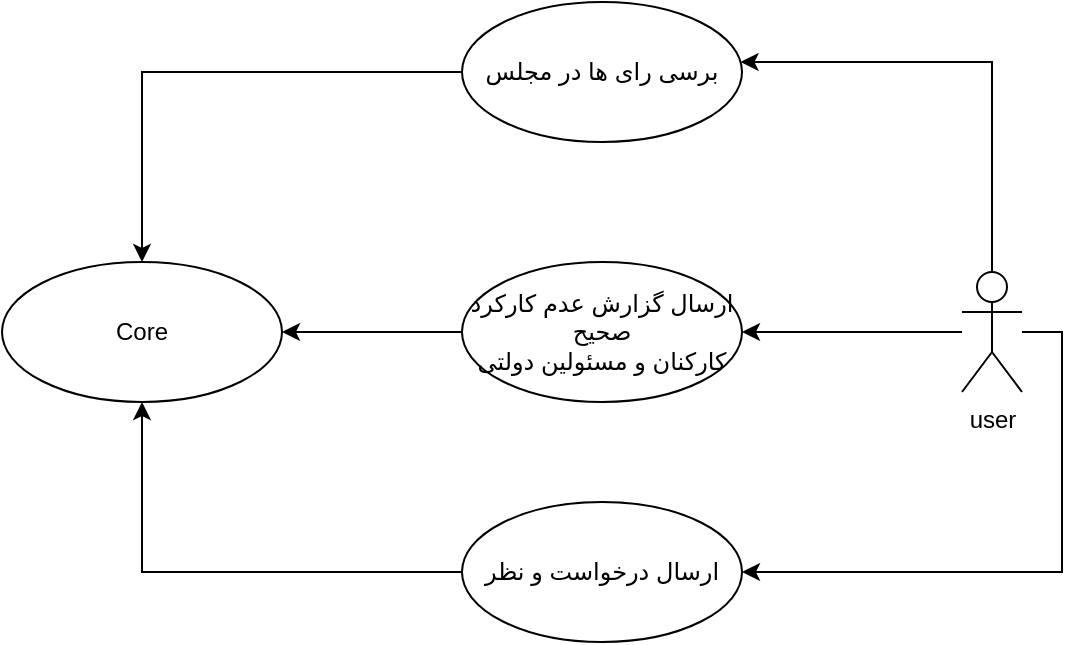 <mxfile version="24.0.7" type="github">
  <diagram name="Page-1" id="4foU-sPMuwIL9KJDtfh4">
    <mxGraphModel dx="542" dy="312" grid="1" gridSize="10" guides="1" tooltips="1" connect="1" arrows="1" fold="1" page="1" pageScale="1" pageWidth="850" pageHeight="1100" math="0" shadow="0">
      <root>
        <mxCell id="0" />
        <mxCell id="1" parent="0" />
        <mxCell id="Uk1gx759VjxqlsX4QYIc-12" style="edgeStyle=orthogonalEdgeStyle;rounded=0;orthogonalLoop=1;jettySize=auto;html=1;" edge="1" parent="1" source="Uk1gx759VjxqlsX4QYIc-1" target="Uk1gx759VjxqlsX4QYIc-11">
          <mxGeometry relative="1" as="geometry" />
        </mxCell>
        <mxCell id="Uk1gx759VjxqlsX4QYIc-1" value="برسی رای ها در مجلس" style="ellipse;whiteSpace=wrap;html=1;gradientColor=none;fillColor=default;" vertex="1" parent="1">
          <mxGeometry x="490" y="120" width="140" height="70" as="geometry" />
        </mxCell>
        <mxCell id="Uk1gx759VjxqlsX4QYIc-13" style="edgeStyle=orthogonalEdgeStyle;rounded=0;orthogonalLoop=1;jettySize=auto;html=1;" edge="1" parent="1" source="Uk1gx759VjxqlsX4QYIc-2" target="Uk1gx759VjxqlsX4QYIc-11">
          <mxGeometry relative="1" as="geometry" />
        </mxCell>
        <mxCell id="Uk1gx759VjxqlsX4QYIc-2" value="ارسال گزارش عدم کارکرد صحیح&lt;div&gt;کارکنان و مسئولین دولتی&lt;/div&gt;" style="ellipse;whiteSpace=wrap;html=1;gradientColor=none;fillColor=default;" vertex="1" parent="1">
          <mxGeometry x="490" y="250" width="140" height="70" as="geometry" />
        </mxCell>
        <mxCell id="Uk1gx759VjxqlsX4QYIc-15" style="edgeStyle=orthogonalEdgeStyle;rounded=0;orthogonalLoop=1;jettySize=auto;html=1;" edge="1" parent="1" source="Uk1gx759VjxqlsX4QYIc-3" target="Uk1gx759VjxqlsX4QYIc-11">
          <mxGeometry relative="1" as="geometry" />
        </mxCell>
        <mxCell id="Uk1gx759VjxqlsX4QYIc-3" value="ارسال درخواست و نظر" style="ellipse;whiteSpace=wrap;html=1;gradientColor=none;fillColor=default;" vertex="1" parent="1">
          <mxGeometry x="490" y="370" width="140" height="70" as="geometry" />
        </mxCell>
        <mxCell id="Uk1gx759VjxqlsX4QYIc-5" style="edgeStyle=orthogonalEdgeStyle;rounded=0;orthogonalLoop=1;jettySize=auto;html=1;" edge="1" parent="1" source="Uk1gx759VjxqlsX4QYIc-4" target="Uk1gx759VjxqlsX4QYIc-1">
          <mxGeometry relative="1" as="geometry">
            <Array as="points">
              <mxPoint x="755" y="150" />
            </Array>
          </mxGeometry>
        </mxCell>
        <mxCell id="Uk1gx759VjxqlsX4QYIc-7" style="edgeStyle=orthogonalEdgeStyle;rounded=0;orthogonalLoop=1;jettySize=auto;html=1;" edge="1" parent="1" source="Uk1gx759VjxqlsX4QYIc-4" target="Uk1gx759VjxqlsX4QYIc-2">
          <mxGeometry relative="1" as="geometry" />
        </mxCell>
        <mxCell id="Uk1gx759VjxqlsX4QYIc-8" style="edgeStyle=orthogonalEdgeStyle;rounded=0;orthogonalLoop=1;jettySize=auto;html=1;" edge="1" parent="1" source="Uk1gx759VjxqlsX4QYIc-4" target="Uk1gx759VjxqlsX4QYIc-3">
          <mxGeometry relative="1" as="geometry">
            <Array as="points">
              <mxPoint x="790" y="285" />
              <mxPoint x="790" y="405" />
            </Array>
          </mxGeometry>
        </mxCell>
        <mxCell id="Uk1gx759VjxqlsX4QYIc-4" value="user" style="shape=umlActor;verticalLabelPosition=bottom;verticalAlign=top;html=1;gradientColor=none;fillColor=default;" vertex="1" parent="1">
          <mxGeometry x="740" y="255" width="30" height="60" as="geometry" />
        </mxCell>
        <mxCell id="Uk1gx759VjxqlsX4QYIc-11" value="Core" style="ellipse;whiteSpace=wrap;html=1;" vertex="1" parent="1">
          <mxGeometry x="260" y="250" width="140" height="70" as="geometry" />
        </mxCell>
      </root>
    </mxGraphModel>
  </diagram>
</mxfile>
